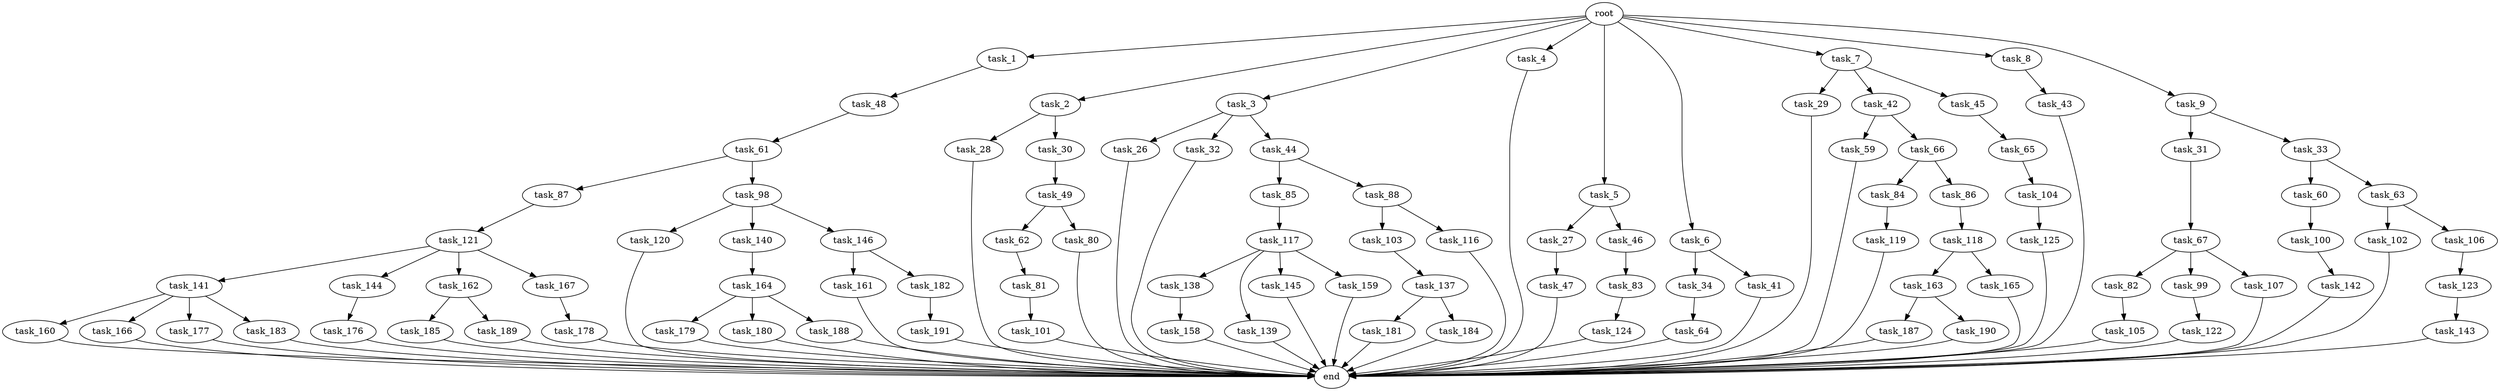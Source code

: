 digraph G {
  root [size="0.000000"];
  task_1 [size="1024.000000"];
  task_2 [size="1024.000000"];
  task_3 [size="1024.000000"];
  task_4 [size="1024.000000"];
  task_5 [size="1024.000000"];
  task_6 [size="1024.000000"];
  task_7 [size="1024.000000"];
  task_8 [size="1024.000000"];
  task_9 [size="1024.000000"];
  task_26 [size="420906795008.000000"];
  task_27 [size="549755813888.000000"];
  task_28 [size="309237645312.000000"];
  task_29 [size="309237645312.000000"];
  task_30 [size="309237645312.000000"];
  task_31 [size="214748364800.000000"];
  task_32 [size="420906795008.000000"];
  task_33 [size="214748364800.000000"];
  task_34 [size="34359738368.000000"];
  task_41 [size="34359738368.000000"];
  task_42 [size="309237645312.000000"];
  task_43 [size="137438953472.000000"];
  task_44 [size="420906795008.000000"];
  task_45 [size="309237645312.000000"];
  task_46 [size="549755813888.000000"];
  task_47 [size="858993459200.000000"];
  task_48 [size="34359738368.000000"];
  task_49 [size="695784701952.000000"];
  task_59 [size="77309411328.000000"];
  task_60 [size="858993459200.000000"];
  task_61 [size="309237645312.000000"];
  task_62 [size="77309411328.000000"];
  task_63 [size="858993459200.000000"];
  task_64 [size="695784701952.000000"];
  task_65 [size="549755813888.000000"];
  task_66 [size="77309411328.000000"];
  task_67 [size="858993459200.000000"];
  task_80 [size="77309411328.000000"];
  task_81 [size="34359738368.000000"];
  task_82 [size="77309411328.000000"];
  task_83 [size="420906795008.000000"];
  task_84 [size="549755813888.000000"];
  task_85 [size="214748364800.000000"];
  task_86 [size="549755813888.000000"];
  task_87 [size="214748364800.000000"];
  task_88 [size="214748364800.000000"];
  task_98 [size="214748364800.000000"];
  task_99 [size="77309411328.000000"];
  task_100 [size="77309411328.000000"];
  task_101 [size="420906795008.000000"];
  task_102 [size="858993459200.000000"];
  task_103 [size="549755813888.000000"];
  task_104 [size="695784701952.000000"];
  task_105 [size="34359738368.000000"];
  task_106 [size="858993459200.000000"];
  task_107 [size="77309411328.000000"];
  task_116 [size="549755813888.000000"];
  task_117 [size="420906795008.000000"];
  task_118 [size="34359738368.000000"];
  task_119 [size="420906795008.000000"];
  task_120 [size="309237645312.000000"];
  task_121 [size="34359738368.000000"];
  task_122 [size="695784701952.000000"];
  task_123 [size="214748364800.000000"];
  task_124 [size="695784701952.000000"];
  task_125 [size="214748364800.000000"];
  task_137 [size="420906795008.000000"];
  task_138 [size="549755813888.000000"];
  task_139 [size="549755813888.000000"];
  task_140 [size="309237645312.000000"];
  task_141 [size="137438953472.000000"];
  task_142 [size="420906795008.000000"];
  task_143 [size="695784701952.000000"];
  task_144 [size="137438953472.000000"];
  task_145 [size="549755813888.000000"];
  task_146 [size="309237645312.000000"];
  task_158 [size="309237645312.000000"];
  task_159 [size="549755813888.000000"];
  task_160 [size="549755813888.000000"];
  task_161 [size="77309411328.000000"];
  task_162 [size="137438953472.000000"];
  task_163 [size="858993459200.000000"];
  task_164 [size="137438953472.000000"];
  task_165 [size="858993459200.000000"];
  task_166 [size="549755813888.000000"];
  task_167 [size="137438953472.000000"];
  task_176 [size="858993459200.000000"];
  task_177 [size="549755813888.000000"];
  task_178 [size="549755813888.000000"];
  task_179 [size="77309411328.000000"];
  task_180 [size="77309411328.000000"];
  task_181 [size="77309411328.000000"];
  task_182 [size="77309411328.000000"];
  task_183 [size="549755813888.000000"];
  task_184 [size="77309411328.000000"];
  task_185 [size="549755813888.000000"];
  task_187 [size="309237645312.000000"];
  task_188 [size="77309411328.000000"];
  task_189 [size="549755813888.000000"];
  task_190 [size="309237645312.000000"];
  task_191 [size="34359738368.000000"];
  end [size="0.000000"];

  root -> task_1 [size="1.000000"];
  root -> task_2 [size="1.000000"];
  root -> task_3 [size="1.000000"];
  root -> task_4 [size="1.000000"];
  root -> task_5 [size="1.000000"];
  root -> task_6 [size="1.000000"];
  root -> task_7 [size="1.000000"];
  root -> task_8 [size="1.000000"];
  root -> task_9 [size="1.000000"];
  task_1 -> task_48 [size="33554432.000000"];
  task_2 -> task_28 [size="301989888.000000"];
  task_2 -> task_30 [size="301989888.000000"];
  task_3 -> task_26 [size="411041792.000000"];
  task_3 -> task_32 [size="411041792.000000"];
  task_3 -> task_44 [size="411041792.000000"];
  task_4 -> end [size="1.000000"];
  task_5 -> task_27 [size="536870912.000000"];
  task_5 -> task_46 [size="536870912.000000"];
  task_6 -> task_34 [size="33554432.000000"];
  task_6 -> task_41 [size="33554432.000000"];
  task_7 -> task_29 [size="301989888.000000"];
  task_7 -> task_42 [size="301989888.000000"];
  task_7 -> task_45 [size="301989888.000000"];
  task_8 -> task_43 [size="134217728.000000"];
  task_9 -> task_31 [size="209715200.000000"];
  task_9 -> task_33 [size="209715200.000000"];
  task_26 -> end [size="1.000000"];
  task_27 -> task_47 [size="838860800.000000"];
  task_28 -> end [size="1.000000"];
  task_29 -> end [size="1.000000"];
  task_30 -> task_49 [size="679477248.000000"];
  task_31 -> task_67 [size="838860800.000000"];
  task_32 -> end [size="1.000000"];
  task_33 -> task_60 [size="838860800.000000"];
  task_33 -> task_63 [size="838860800.000000"];
  task_34 -> task_64 [size="679477248.000000"];
  task_41 -> end [size="1.000000"];
  task_42 -> task_59 [size="75497472.000000"];
  task_42 -> task_66 [size="75497472.000000"];
  task_43 -> end [size="1.000000"];
  task_44 -> task_85 [size="209715200.000000"];
  task_44 -> task_88 [size="209715200.000000"];
  task_45 -> task_65 [size="536870912.000000"];
  task_46 -> task_83 [size="411041792.000000"];
  task_47 -> end [size="1.000000"];
  task_48 -> task_61 [size="301989888.000000"];
  task_49 -> task_62 [size="75497472.000000"];
  task_49 -> task_80 [size="75497472.000000"];
  task_59 -> end [size="1.000000"];
  task_60 -> task_100 [size="75497472.000000"];
  task_61 -> task_87 [size="209715200.000000"];
  task_61 -> task_98 [size="209715200.000000"];
  task_62 -> task_81 [size="33554432.000000"];
  task_63 -> task_102 [size="838860800.000000"];
  task_63 -> task_106 [size="838860800.000000"];
  task_64 -> end [size="1.000000"];
  task_65 -> task_104 [size="679477248.000000"];
  task_66 -> task_84 [size="536870912.000000"];
  task_66 -> task_86 [size="536870912.000000"];
  task_67 -> task_82 [size="75497472.000000"];
  task_67 -> task_99 [size="75497472.000000"];
  task_67 -> task_107 [size="75497472.000000"];
  task_80 -> end [size="1.000000"];
  task_81 -> task_101 [size="411041792.000000"];
  task_82 -> task_105 [size="33554432.000000"];
  task_83 -> task_124 [size="679477248.000000"];
  task_84 -> task_119 [size="411041792.000000"];
  task_85 -> task_117 [size="411041792.000000"];
  task_86 -> task_118 [size="33554432.000000"];
  task_87 -> task_121 [size="33554432.000000"];
  task_88 -> task_103 [size="536870912.000000"];
  task_88 -> task_116 [size="536870912.000000"];
  task_98 -> task_120 [size="301989888.000000"];
  task_98 -> task_140 [size="301989888.000000"];
  task_98 -> task_146 [size="301989888.000000"];
  task_99 -> task_122 [size="679477248.000000"];
  task_100 -> task_142 [size="411041792.000000"];
  task_101 -> end [size="1.000000"];
  task_102 -> end [size="1.000000"];
  task_103 -> task_137 [size="411041792.000000"];
  task_104 -> task_125 [size="209715200.000000"];
  task_105 -> end [size="1.000000"];
  task_106 -> task_123 [size="209715200.000000"];
  task_107 -> end [size="1.000000"];
  task_116 -> end [size="1.000000"];
  task_117 -> task_138 [size="536870912.000000"];
  task_117 -> task_139 [size="536870912.000000"];
  task_117 -> task_145 [size="536870912.000000"];
  task_117 -> task_159 [size="536870912.000000"];
  task_118 -> task_163 [size="838860800.000000"];
  task_118 -> task_165 [size="838860800.000000"];
  task_119 -> end [size="1.000000"];
  task_120 -> end [size="1.000000"];
  task_121 -> task_141 [size="134217728.000000"];
  task_121 -> task_144 [size="134217728.000000"];
  task_121 -> task_162 [size="134217728.000000"];
  task_121 -> task_167 [size="134217728.000000"];
  task_122 -> end [size="1.000000"];
  task_123 -> task_143 [size="679477248.000000"];
  task_124 -> end [size="1.000000"];
  task_125 -> end [size="1.000000"];
  task_137 -> task_181 [size="75497472.000000"];
  task_137 -> task_184 [size="75497472.000000"];
  task_138 -> task_158 [size="301989888.000000"];
  task_139 -> end [size="1.000000"];
  task_140 -> task_164 [size="134217728.000000"];
  task_141 -> task_160 [size="536870912.000000"];
  task_141 -> task_166 [size="536870912.000000"];
  task_141 -> task_177 [size="536870912.000000"];
  task_141 -> task_183 [size="536870912.000000"];
  task_142 -> end [size="1.000000"];
  task_143 -> end [size="1.000000"];
  task_144 -> task_176 [size="838860800.000000"];
  task_145 -> end [size="1.000000"];
  task_146 -> task_161 [size="75497472.000000"];
  task_146 -> task_182 [size="75497472.000000"];
  task_158 -> end [size="1.000000"];
  task_159 -> end [size="1.000000"];
  task_160 -> end [size="1.000000"];
  task_161 -> end [size="1.000000"];
  task_162 -> task_185 [size="536870912.000000"];
  task_162 -> task_189 [size="536870912.000000"];
  task_163 -> task_187 [size="301989888.000000"];
  task_163 -> task_190 [size="301989888.000000"];
  task_164 -> task_179 [size="75497472.000000"];
  task_164 -> task_180 [size="75497472.000000"];
  task_164 -> task_188 [size="75497472.000000"];
  task_165 -> end [size="1.000000"];
  task_166 -> end [size="1.000000"];
  task_167 -> task_178 [size="536870912.000000"];
  task_176 -> end [size="1.000000"];
  task_177 -> end [size="1.000000"];
  task_178 -> end [size="1.000000"];
  task_179 -> end [size="1.000000"];
  task_180 -> end [size="1.000000"];
  task_181 -> end [size="1.000000"];
  task_182 -> task_191 [size="33554432.000000"];
  task_183 -> end [size="1.000000"];
  task_184 -> end [size="1.000000"];
  task_185 -> end [size="1.000000"];
  task_187 -> end [size="1.000000"];
  task_188 -> end [size="1.000000"];
  task_189 -> end [size="1.000000"];
  task_190 -> end [size="1.000000"];
  task_191 -> end [size="1.000000"];
}
